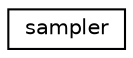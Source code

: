 digraph "Graphical Class Hierarchy"
{
 // LATEX_PDF_SIZE
  edge [fontname="Helvetica",fontsize="10",labelfontname="Helvetica",labelfontsize="10"];
  node [fontname="Helvetica",fontsize="10",shape=record];
  rankdir="LR";
  Node0 [label="sampler",height=0.2,width=0.4,color="black", fillcolor="white", style="filled",URL="$classsampler.html",tooltip=" "];
}
